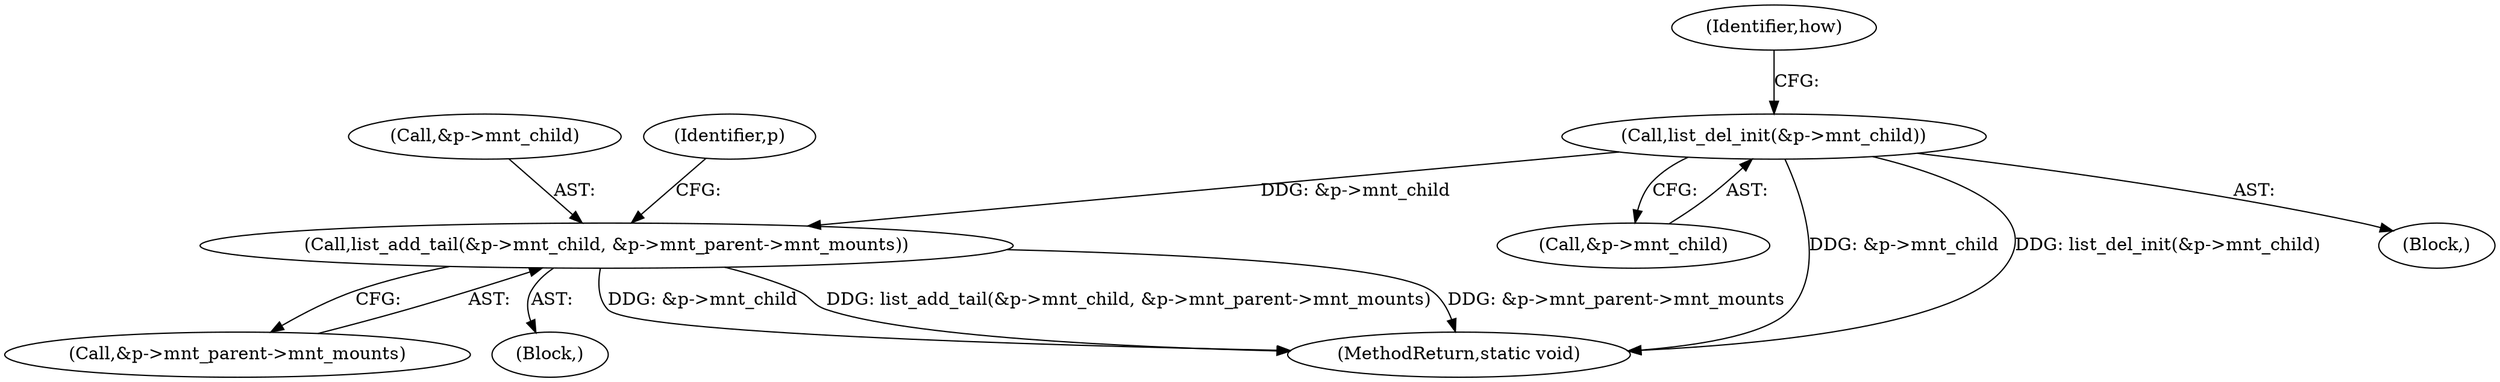 digraph "0_linux_d29216842a85c7970c536108e093963f02714498_4@pointer" {
"1000143" [label="(Call,list_del_init(&p->mnt_child))"];
"1000238" [label="(Call,list_add_tail(&p->mnt_child, &p->mnt_parent->mnt_mounts))"];
"1000239" [label="(Call,&p->mnt_child)"];
"1000243" [label="(Call,&p->mnt_parent->mnt_mounts)"];
"1000237" [label="(Block,)"];
"1000143" [label="(Call,list_del_init(&p->mnt_child))"];
"1000238" [label="(Call,list_add_tail(&p->mnt_child, &p->mnt_parent->mnt_mounts))"];
"1000254" [label="(Identifier,p)"];
"1000144" [label="(Call,&p->mnt_child)"];
"1000150" [label="(Identifier,how)"];
"1000256" [label="(MethodReturn,static void)"];
"1000142" [label="(Block,)"];
"1000143" -> "1000142"  [label="AST: "];
"1000143" -> "1000144"  [label="CFG: "];
"1000144" -> "1000143"  [label="AST: "];
"1000150" -> "1000143"  [label="CFG: "];
"1000143" -> "1000256"  [label="DDG: &p->mnt_child"];
"1000143" -> "1000256"  [label="DDG: list_del_init(&p->mnt_child)"];
"1000143" -> "1000238"  [label="DDG: &p->mnt_child"];
"1000238" -> "1000237"  [label="AST: "];
"1000238" -> "1000243"  [label="CFG: "];
"1000239" -> "1000238"  [label="AST: "];
"1000243" -> "1000238"  [label="AST: "];
"1000254" -> "1000238"  [label="CFG: "];
"1000238" -> "1000256"  [label="DDG: &p->mnt_child"];
"1000238" -> "1000256"  [label="DDG: list_add_tail(&p->mnt_child, &p->mnt_parent->mnt_mounts)"];
"1000238" -> "1000256"  [label="DDG: &p->mnt_parent->mnt_mounts"];
}

